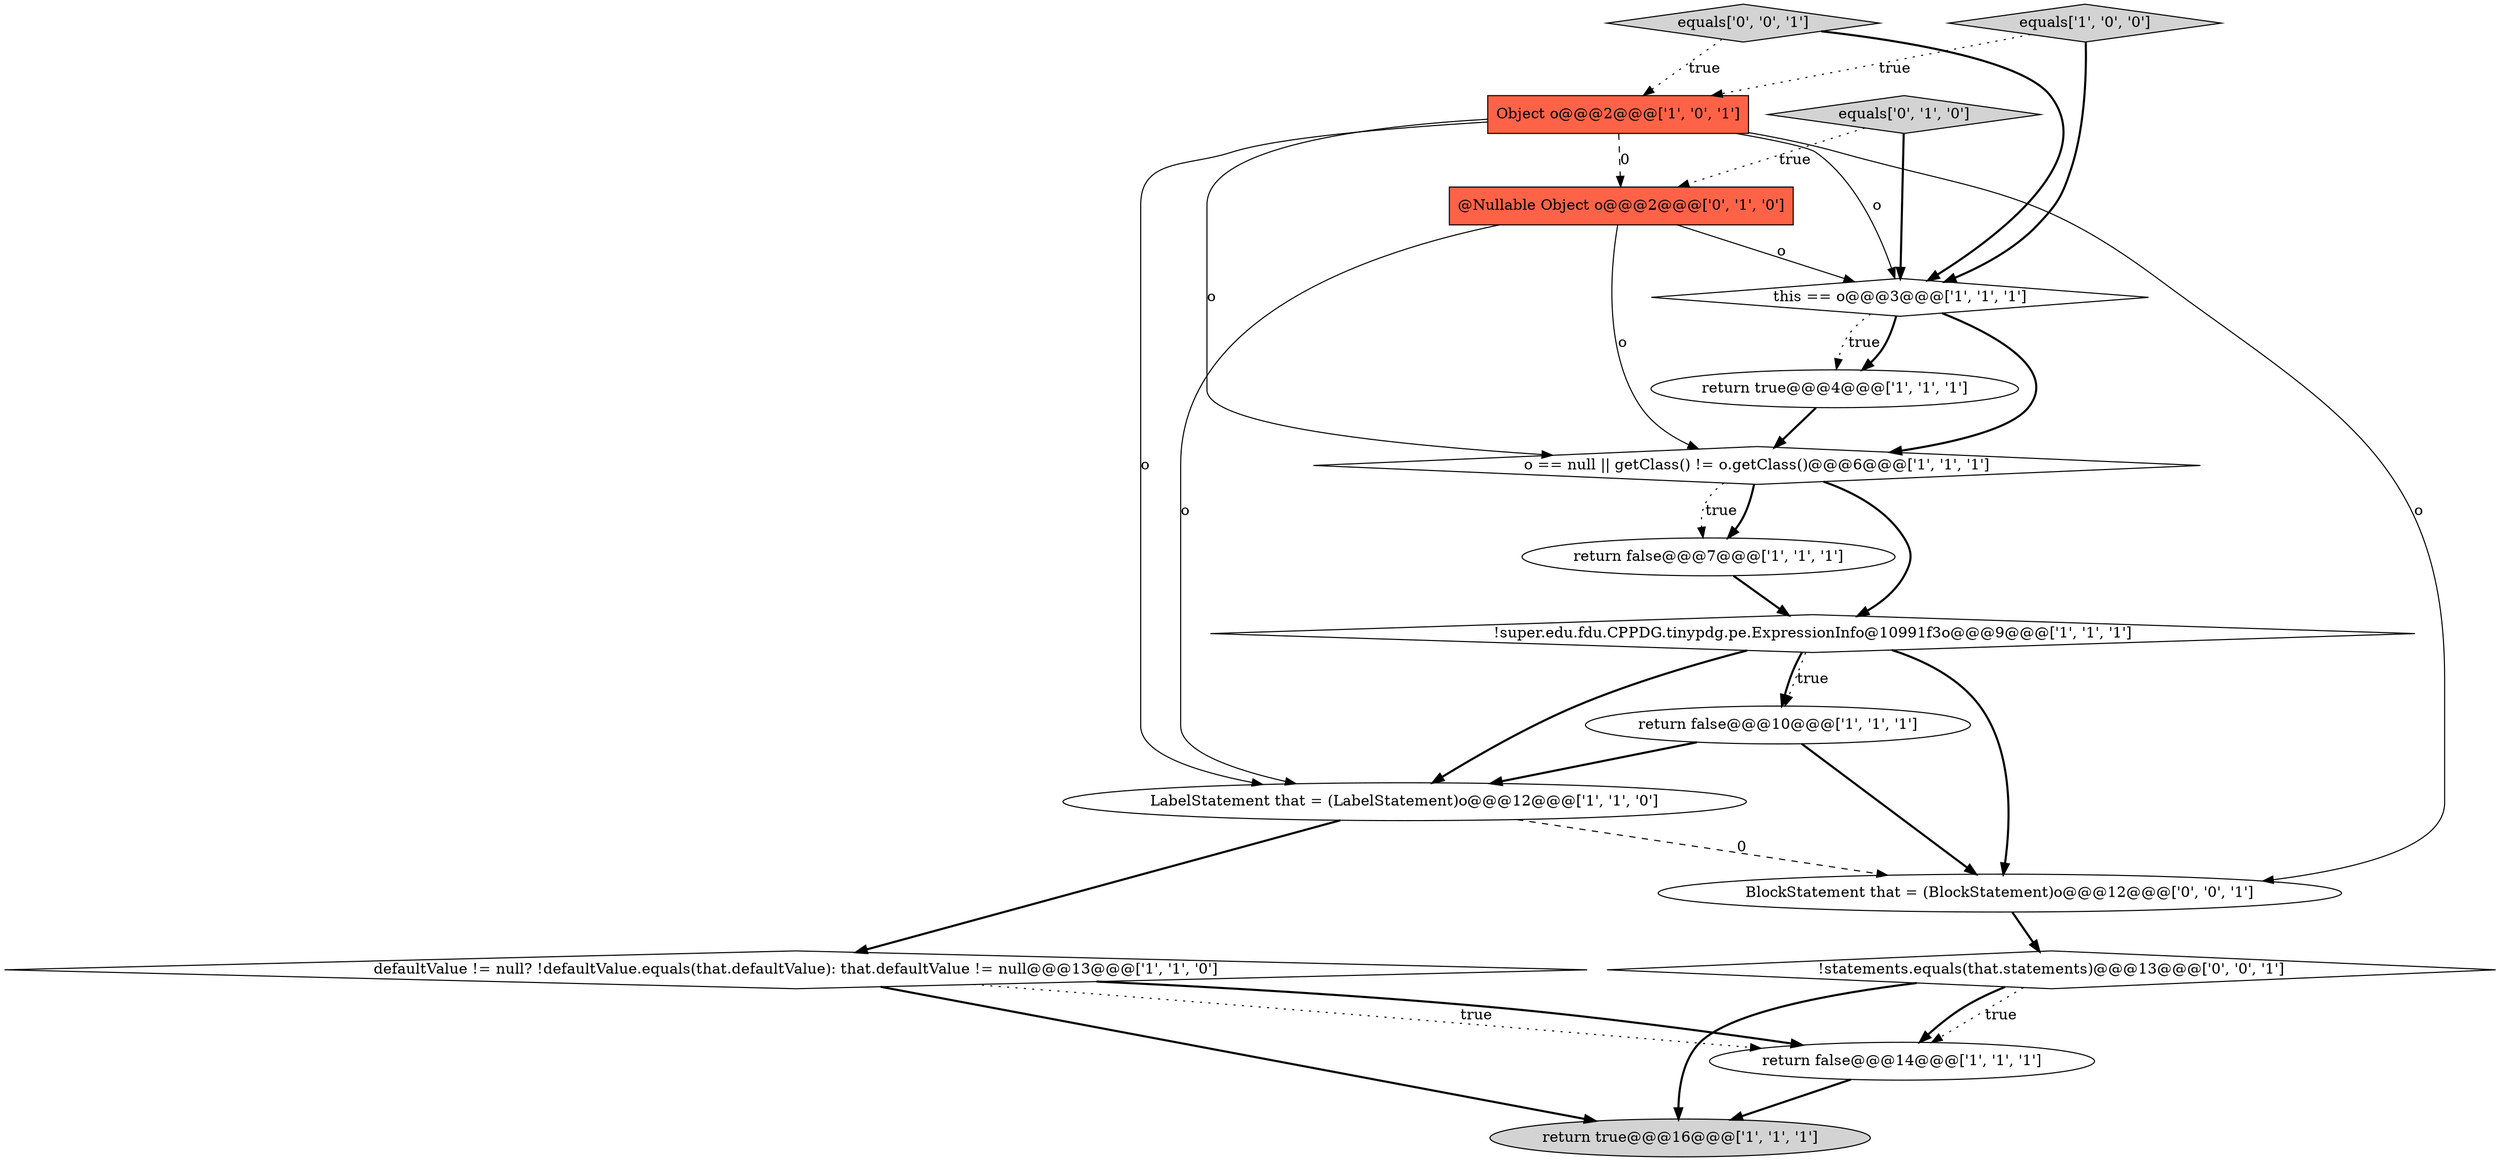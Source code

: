 digraph {
13 [style = filled, label = "@Nullable Object o@@@2@@@['0', '1', '0']", fillcolor = tomato, shape = box image = "AAA1AAABBB2BBB"];
7 [style = filled, label = "return false@@@7@@@['1', '1', '1']", fillcolor = white, shape = ellipse image = "AAA0AAABBB1BBB"];
8 [style = filled, label = "return true@@@4@@@['1', '1', '1']", fillcolor = white, shape = ellipse image = "AAA0AAABBB1BBB"];
6 [style = filled, label = "this == o@@@3@@@['1', '1', '1']", fillcolor = white, shape = diamond image = "AAA0AAABBB1BBB"];
9 [style = filled, label = "o == null || getClass() != o.getClass()@@@6@@@['1', '1', '1']", fillcolor = white, shape = diamond image = "AAA0AAABBB1BBB"];
12 [style = filled, label = "equals['0', '1', '0']", fillcolor = lightgray, shape = diamond image = "AAA0AAABBB2BBB"];
14 [style = filled, label = "!statements.equals(that.statements)@@@13@@@['0', '0', '1']", fillcolor = white, shape = diamond image = "AAA0AAABBB3BBB"];
5 [style = filled, label = "Object o@@@2@@@['1', '0', '1']", fillcolor = tomato, shape = box image = "AAA0AAABBB1BBB"];
11 [style = filled, label = "equals['1', '0', '0']", fillcolor = lightgray, shape = diamond image = "AAA0AAABBB1BBB"];
2 [style = filled, label = "defaultValue != null? !defaultValue.equals(that.defaultValue): that.defaultValue != null@@@13@@@['1', '1', '0']", fillcolor = white, shape = diamond image = "AAA0AAABBB1BBB"];
3 [style = filled, label = "return false@@@10@@@['1', '1', '1']", fillcolor = white, shape = ellipse image = "AAA0AAABBB1BBB"];
15 [style = filled, label = "equals['0', '0', '1']", fillcolor = lightgray, shape = diamond image = "AAA0AAABBB3BBB"];
4 [style = filled, label = "LabelStatement that = (LabelStatement)o@@@12@@@['1', '1', '0']", fillcolor = white, shape = ellipse image = "AAA0AAABBB1BBB"];
16 [style = filled, label = "BlockStatement that = (BlockStatement)o@@@12@@@['0', '0', '1']", fillcolor = white, shape = ellipse image = "AAA0AAABBB3BBB"];
1 [style = filled, label = "return true@@@16@@@['1', '1', '1']", fillcolor = lightgray, shape = ellipse image = "AAA0AAABBB1BBB"];
0 [style = filled, label = "return false@@@14@@@['1', '1', '1']", fillcolor = white, shape = ellipse image = "AAA0AAABBB1BBB"];
10 [style = filled, label = "!super.edu.fdu.CPPDG.tinypdg.pe.ExpressionInfo@10991f3o@@@9@@@['1', '1', '1']", fillcolor = white, shape = diamond image = "AAA0AAABBB1BBB"];
5->13 [style = dashed, label="0"];
15->5 [style = dotted, label="true"];
13->6 [style = solid, label="o"];
2->0 [style = dotted, label="true"];
4->16 [style = dashed, label="0"];
14->0 [style = dotted, label="true"];
7->10 [style = bold, label=""];
2->1 [style = bold, label=""];
5->16 [style = solid, label="o"];
11->6 [style = bold, label=""];
13->4 [style = solid, label="o"];
10->3 [style = dotted, label="true"];
13->9 [style = solid, label="o"];
10->3 [style = bold, label=""];
11->5 [style = dotted, label="true"];
15->6 [style = bold, label=""];
4->2 [style = bold, label=""];
9->10 [style = bold, label=""];
3->16 [style = bold, label=""];
9->7 [style = bold, label=""];
12->6 [style = bold, label=""];
3->4 [style = bold, label=""];
14->1 [style = bold, label=""];
5->6 [style = solid, label="o"];
12->13 [style = dotted, label="true"];
2->0 [style = bold, label=""];
5->9 [style = solid, label="o"];
10->16 [style = bold, label=""];
14->0 [style = bold, label=""];
6->8 [style = dotted, label="true"];
0->1 [style = bold, label=""];
6->8 [style = bold, label=""];
8->9 [style = bold, label=""];
10->4 [style = bold, label=""];
16->14 [style = bold, label=""];
9->7 [style = dotted, label="true"];
6->9 [style = bold, label=""];
5->4 [style = solid, label="o"];
}
